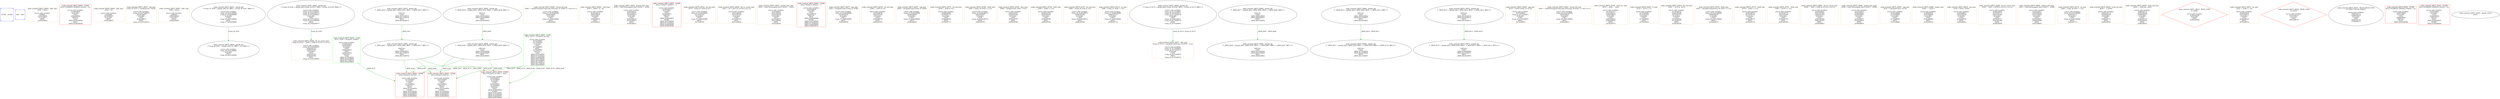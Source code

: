 digraph G {
0[color=blue,shape=Msquare,label="ENTRY - ENTRY"];
1[color=blue,shape=Msquare,label="EXIT - EXIT"];
2[color=burlywood,shape=box,label="make_oriented_28870_29605 - addr_expr\n_8334 = (&(i));\n\nsource code variables:\ni(28861)\n_8334(29604)\nSCALARS:\nDEFS:\n_8334(29604)\n"];
3[color=red,shape=box,label="make_oriented_28870_28926 - STORE\nif(1u) (*((TARGET_INDEX*)(_8334))) = 0u;\n\nsource code variables:\n_8334(29604)\nSCALARS:\nUSES:\n_8334(29604)\nVIRTUAL:\nUSES:\n_MEM_8155(28928)\nDEFS:\n_MEM_8156(28929)\n"];
4[color=burlywood,shape=box,label="make_oriented_28870_29608 - addr_expr\n_8335 = a2;\n\nsource code variables:\na2(28868)\n_8335(29607)\nSCALARS:\nDEFS:\n_8335(29607)\n"];
5[color=burlywood,shape=box,label="make_oriented_28870_28927 - nop_expr\nivtmp_54_8157 = (unsigned int) (_8335);\n\nsource code variables:\nivtmp_54_8157(28931)\n_8335(29607)\nSCALARS:\nUSES:\n_8335(29607)\nDEFS:\nivtmp_54_8157(28931)\n"];
6[color=burlywood,shape=box,label="make_oriented_28870_29697 - addr_expr\n_8360 = (&(j));\n\nsource code variables:\nj(28859)\n_8360(29696)\nSCALARS:\nDEFS:\n_8360(29696)\n"];
7[label="make_oriented_28870_28941 - gimple_phi\n/* ivtmp_47_8160 = gimple_phi(<0u, BB2>, <ivtmp_40_8161, BB8>) */\n\nsource code variables:\nivtmp_40_8161(28996)\nivtmp_47_8160(28998)\nSCALARS:\nUSES:\nivtmp_40_8161(28996)\nDEFS:\nivtmp_47_8160(28998)\n"];
8[label="make_oriented_28870_28942 - gimple_phi\n/* ivtmp_54_8162 = gimple_phi(<ivtmp_54_8157, BB2>, <ivtmp_54_8163, BB8>) */\n\nsource code variables:\nivtmp_54_8157(28931)\nivtmp_54_8162(28971)\nivtmp_54_8163(29005)\nSCALARS:\nUSES:\nivtmp_54_8157(28931)\nivtmp_54_8163(29005)\nDEFS:\nivtmp_54_8162(28971)\n"];
9[label="make_oriented_28870_29878 - gimple_phi\n/* _MEM_8416 = gimple_phi(<_MEM_8415, BB2>, <_MEM_8417, BB8>) */\n\nVIRTUAL:\nUSES:\n_MEM_8415(29876)\n_MEM_8417(29879)\nDEFS:\n_MEM_8416(29877)\n"];
10[label="make_oriented_28870_29884 - gimple_phi\n/* _MEM_8419 = gimple_phi(<_MEM_8418, BB2>, <_MEM_8420, BB8>) */\n\nVIRTUAL:\nUSES:\n_MEM_8418(29882)\n_MEM_8420(29885)\nDEFS:\n_MEM_8419(29883)\n"];
11[color=burlywood,shape=box,label="make_oriented_28870_29826 - extract_bit_expr\n_8394 = (_Bool)(((unsigned long long int)(ivtmp_47_8160) >> 0LLU) & 1);\n\nsource code variables:\nivtmp_47_8160(28998)\n_8394(29825)\nSCALARS:\nUSES:\nivtmp_47_8160(28998)\nDEFS:\n_8394(29825)\n"];
12[color=burlywood,shape=box,label="make_oriented_28870_28944 - cond_expr\n_8165 = _8394 ? 3u : 0u;\n\nsource code variables:\n_8165(29012)\n_8394(29825)\nSCALARS:\nUSES:\n_8394(29825)\nDEFS:\n_8165(29012)\n"];
13[color=burlywood,shape=box,label="make_oriented_28870_29622 - pointer_plus_expr\n_8339 = (char*)(((unsigned char*)_8335) + _8165);\n\nsource code variables:\n_8165(29012)\n_8335(29607)\n_8339(29621)\nSCALARS:\nUSES:\n_8165(29012)\n_8335(29607)\nDEFS:\n_8339(29621)\n"];
14[color=red,shape=box,label="make_oriented_28870_28945 - STORE\nif(1u) (*((char*)(_8339))) = -1;\n\nsource code variables:\n_8339(29621)\nSCALARS:\nUSES:\n_8339(29621)\nVIRTUAL:\nDEFS:\n_MEM_8166(28957)\nOVERS:\n_MEM_8167(28950)\n_MEM_8170(28952)\n_MEM_8168(28956)\n_MEM_8169(28958)\n"];
15[color=burlywood,shape=box,label="make_oriented_28870_29744 - bit_and_expr\n_8373 = ivtmp_47_8160 & (1u);\n\nsource code variables:\nivtmp_47_8160(28998)\n_8373(29743)\nSCALARS:\nUSES:\nivtmp_47_8160(28998)\nDEFS:\n_8373(29743)\n"];
16[color=burlywood,shape=box,label="make_oriented_28870_29629 - bit_ior_concat_expr\n_8341 = 2u | (_8373 & ((1ULL<<1u)-1));\n\nsource code variables:\n_8341(29628)\n_8373(29743)\nSCALARS:\nUSES:\n_8373(29743)\nDEFS:\n_8341(29628)\n"];
17[color=burlywood,shape=box,label="make_oriented_28870_29635 - pointer_plus_expr\n_8343 = (char*)(((unsigned char*)_8335) + _8341);\n\nsource code variables:\n_8335(29607)\n_8341(29628)\n_8343(29634)\nSCALARS:\nUSES:\n_8335(29607)\n_8341(29628)\nDEFS:\n_8343(29634)\n"];
18[color=red,shape=box,label="make_oriented_28870_28946 - STORE\nif(1u) (*((char*)(_8343))) = -1;\n\nsource code variables:\n_8343(29634)\nSCALARS:\nUSES:\n_8343(29634)\nVIRTUAL:\nDEFS:\n_MEM_8169(28958)\nOVERS:\n_MEM_8167(28950)\n_MEM_8170(28952)\n_MEM_8168(28956)\n_MEM_8166(28957)\n"];
19[color=burlywood,shape=box,label="make_oriented_28870_29679 - nop_expr\n_8355 = (unsigned long) (ivtmp_47_8160);\n\nsource code variables:\nivtmp_47_8160(28998)\n_8355(29678)\nSCALARS:\nUSES:\nivtmp_47_8160(28998)\nDEFS:\n_8355(29678)\n"];
20[color=burlywood,shape=box,label="make_oriented_28870_29784 - bit_and_expr\n_8382 = _8355 & (1u);\n\nsource code variables:\n_8355(29678)\n_8382(29783)\nSCALARS:\nUSES:\n_8355(29678)\nDEFS:\n_8382(29783)\n"];
21[color=burlywood,shape=box,label="make_oriented_28870_29657 - nop_expr\n_8348 = (unsigned long) (ivtmp_47_8160);\n\nsource code variables:\nivtmp_47_8160(28998)\n_8348(29656)\nSCALARS:\nUSES:\nivtmp_47_8160(28998)\nDEFS:\n_8348(29656)\n"];
22[color=burlywood,shape=box,label="make_oriented_28870_29772 - bit_and_expr\n_8378 = _8348 & (1u);\n\nsource code variables:\n_8348(29656)\n_8378(29771)\nSCALARS:\nUSES:\n_8348(29656)\nDEFS:\n_8378(29771)\n"];
23[color=burlywood,shape=box,label="make_oriented_28870_29788 - rshift_expr\n_8383 = ivtmp_54_8162 >> (1u);\n\nsource code variables:\nivtmp_54_8162(28971)\n_8383(29787)\nSCALARS:\nUSES:\nivtmp_54_8162(28971)\nDEFS:\n_8383(29787)\n"];
24[color=burlywood,shape=box,label="make_oriented_28870_29791 - plus_expr\n_8384 = (unsigned int)(_8383 + (1u));\n\nsource code variables:\n_8383(29787)\n_8384(29790)\nSCALARS:\nUSES:\n_8383(29787)\nDEFS:\n_8384(29790)\n"];
25[color=burlywood,shape=box,label="make_oriented_28870_29794 - lshift_expr\n_8385 = _8384 << (1u);\n\nsource code variables:\n_8384(29790)\n_8385(29793)\nSCALARS:\nUSES:\n_8384(29790)\nDEFS:\n_8385(29793)\n"];
26[color=burlywood,shape=box,label="make_oriented_28870_29797 - bit_and_expr\n_8386 = ivtmp_54_8162 & (1u);\n\nsource code variables:\nivtmp_54_8162(28971)\n_8386(29796)\nSCALARS:\nUSES:\nivtmp_54_8162(28971)\nDEFS:\n_8386(29796)\n"];
27[color=burlywood,shape=box,label="make_oriented_28870_29006 - bit_ior_concat_expr\nivtmp_54_8163 = _8385 | (_8386 & ((1ULL<<1u)-1));\n\nsource code variables:\nivtmp_54_8163(29005)\n_8385(29793)\n_8386(29796)\nSCALARS:\nUSES:\n_8385(29793)\n_8386(29796)\nDEFS:\nivtmp_54_8163(29005)\n"];
28[color=burlywood,shape=box,label="make_oriented_28870_29714 - ne_expr\n_8366 = ivtmp_47_8160 != (1u);\n\nsource code variables:\nivtmp_47_8160(28998)\n_8366(29713)\nSCALARS:\nUSES:\nivtmp_47_8160(28998)\nDEFS:\n_8366(29713)\n"];
29[label="make_oriented_28870_29000 - gimple_phi\n/* ivtmp_40_8161 = gimple_phi(<0u, BB3>, <1u, BB8>) */\n\nsource code variables:\nivtmp_40_8161(28996)\nSCALARS:\nDEFS:\nivtmp_40_8161(28996)\n"];
30[label="make_oriented_28870_28969 - gimple_phi\n/* ivtmp_43_8172 = gimple_phi(<ivtmp_54_8162, BB3>, <ivtmp_43_8173, BB8>) */\n\nsource code variables:\nivtmp_43_8172(28967)\nivtmp_54_8162(28971)\nivtmp_43_8173(28972)\nSCALARS:\nUSES:\nivtmp_54_8162(28971)\nivtmp_43_8173(28972)\nDEFS:\nivtmp_43_8172(28967)\n"];
31[label="make_oriented_28870_29860 - gimple_phi\n/* _MEM_8407 = gimple_phi(<_MEM_8406, BB3>, <_MEM_8408, BB8>) */\n\nVIRTUAL:\nUSES:\n_MEM_8406(29858)\n_MEM_8408(29861)\nDEFS:\n_MEM_8407(29859)\n"];
32[label="make_oriented_28870_29866 - gimple_phi\n/* _MEM_8410 = gimple_phi(<_MEM_8409, BB3>, <_MEM_8411, BB8>) */\n\nVIRTUAL:\nUSES:\n_MEM_8409(29864)\n_MEM_8411(29867)\nDEFS:\n_MEM_8410(29865)\n"];
33[label="make_oriented_28870_29872 - gimple_phi\n/* _MEM_8413 = gimple_phi(<_MEM_8412, BB3>, <_MEM_8414, BB8>) */\n\nVIRTUAL:\nUSES:\n_MEM_8412(29870)\n_MEM_8414(29873)\nDEFS:\n_MEM_8413(29871)\n"];
34[label="make_oriented_28870_29880 - gimple_phi\n/* _MEM_8417 = gimple_phi(<_MEM_8166, BB3>, <_MEM_8417, BB8>) */\n\nVIRTUAL:\nUSES:\n_MEM_8166(28957)\n_MEM_8417(29879)\nDEFS:\n_MEM_8417(29879)\n"];
35[label="make_oriented_28870_29886 - gimple_phi\n/* _MEM_8420 = gimple_phi(<_MEM_8169, BB3>, <_MEM_8420, BB8>) */\n\nVIRTUAL:\nUSES:\n_MEM_8169(28958)\n_MEM_8420(29885)\nDEFS:\n_MEM_8420(29885)\n"];
36[color=burlywood,shape=box,label="make_oriented_28870_28965 - nop_expr\n_8174 = (void*) (ivtmp_43_8172);\n\nsource code variables:\n_8174(28962)\nivtmp_43_8172(28967)\nSCALARS:\nUSES:\nivtmp_43_8172(28967)\nDEFS:\n_8174(28962)\n"];
37[color=green,shape=box,label="make_oriented_28870_28991 - LOAD\nif(1u) _8175 = (*((char*)(_8174)));\n\nsource code variables:\n_8174(28962)\n_8175(28990)\nSCALARS:\nUSES:\n_8174(28962)\nDEFS:\n_8175(28990)\nVIRTUAL:\nUSES:\n_MEM_8167(28950)\n_MEM_8170(28952)\n_MEM_8168(28956)\n_MEM_8407(29859)\n_MEM_8410(29865)\n_MEM_8413(29871)\n_MEM_8417(29879)\n_MEM_8420(29885)\n"];
38[color=burlywood,shape=box,label="make_oriented_28870_29822 - extract_bit_expr\n_8393 = (_Bool)(((unsigned long long int)(ivtmp_40_8161) >> 0LLU) & 1);\n\nsource code variables:\nivtmp_40_8161(28996)\n_8393(29821)\nSCALARS:\nUSES:\nivtmp_40_8161(28996)\nDEFS:\n_8393(29821)\n"];
39[color=burlywood,shape=box,label="make_oriented_28870_29758 - truth_xor_expr\n_8374 = _8394 ^ _8393;\n\nsource code variables:\n_8374(29757)\n_8393(29821)\n_8394(29825)\nSCALARS:\nUSES:\n_8393(29821)\n_8394(29825)\nDEFS:\n_8374(29757)\n"];
40[color=burlywood,shape=box,label="make_oriented_28870_29023 - lt_expr\n_8179 = _8175 < (-1);\n\nsource code variables:\n_8175(28990)\n_8179(29035)\nSCALARS:\nUSES:\n_8175(28990)\nDEFS:\n_8179(29035)\n"];
41[color=burlywood,shape=box,label="make_oriented_28870_29024 - bit_and_expr\n_8180 = _8179 & _8374;\n\nsource code variables:\n_8179(29035)\n_8180(29038)\n_8374(29757)\nSCALARS:\nUSES:\n_8179(29035)\n_8374(29757)\nDEFS:\n_8180(29038)\n"];
42[color=burlywood,shape=box,label="make_oriented_28870_29676 - lshift_expr\n_8354 = (unsigned long)(ivtmp_40_8161) << (1u);\n\nsource code variables:\nivtmp_40_8161(28996)\n_8354(29675)\nSCALARS:\nUSES:\nivtmp_40_8161(28996)\nDEFS:\n_8354(29675)\n"];
43[color=burlywood,shape=box,label="make_oriented_28870_29776 - rshift_expr\n_8379 = _8354 >> (1u);\n\nsource code variables:\n_8354(29675)\n_8379(29775)\nSCALARS:\nUSES:\n_8354(29675)\nDEFS:\n_8379(29775)\n"];
44[color=burlywood,shape=box,label="make_oriented_28870_29781 - lshift_expr\n_8381 = _8379 << (1u);\n\nsource code variables:\n_8379(29775)\n_8381(29780)\nSCALARS:\nUSES:\n_8379(29775)\nDEFS:\n_8381(29780)\n"];
45[color=burlywood,shape=box,label="make_oriented_28870_29682 - bit_ior_concat_expr\n_8356 = _8381 | (_8382 & ((1ULL<<1u)-1));\n\nsource code variables:\n_8356(29681)\n_8381(29780)\n_8382(29783)\nSCALARS:\nUSES:\n_8381(29780)\n_8382(29783)\nDEFS:\n_8356(29681)\n"];
46[color=burlywood,shape=box,label="make_oriented_28870_29688 - pointer_plus_expr\n_8358 = (char*)(((unsigned char*)_8335) + _8356);\n\nsource code variables:\n_8335(29607)\n_8356(29681)\n_8358(29687)\nSCALARS:\nUSES:\n_8335(29607)\n_8356(29681)\nDEFS:\n_8358(29687)\n"];
47[color=burlywood,shape=box,label="make_oriented_28870_28987 - nop_expr\n_8181 = (unsigned char) (_8175);\n\nsource code variables:\n_8181(28986)\n_8175(28990)\nSCALARS:\nUSES:\n_8175(28990)\nDEFS:\n_8181(28986)\n"];
48[color=burlywood,shape=box,label="make_oriented_28870_28980 - negate_expr\n_8182 =  -(_8181);\n\nsource code variables:\n_8182(28978)\n_8181(28986)\nSCALARS:\nUSES:\n_8181(28986)\nDEFS:\n_8182(28978)\n"];
49[color=burlywood,shape=box,label="make_oriented_28870_28976 - nop_expr\n_8183 = (char) (_8182);\n\nsource code variables:\n_8183(28961)\n_8182(28978)\nSCALARS:\nUSES:\n_8182(28978)\nDEFS:\n_8183(28961)\n"];
50[color=burlywood,shape=box,label="make_oriented_28870_29660 - bit_ior_concat_expr\n_8349 = _8381 | (_8378 & ((1ULL<<1u)-1));\n\nsource code variables:\n_8349(29659)\n_8378(29771)\n_8381(29780)\nSCALARS:\nUSES:\n_8378(29771)\n_8381(29780)\nDEFS:\n_8349(29659)\n"];
51[color=burlywood,shape=box,label="make_oriented_28870_29666 - pointer_plus_expr\n_8351 = (char*)(((unsigned char*)_8335) + _8349);\n\nsource code variables:\n_8335(29607)\n_8349(29659)\n_8351(29665)\nSCALARS:\nUSES:\n_8335(29607)\n_8349(29659)\nDEFS:\n_8351(29665)\n"];
52[color=burlywood,shape=box,label="make_oriented_28870_28973 - plus_expr\nivtmp_43_8173 = (unsigned int)(ivtmp_43_8172 + (1u));\n\nsource code variables:\nivtmp_43_8172(28967)\nivtmp_43_8173(28972)\nSCALARS:\nUSES:\nivtmp_43_8172(28967)\nDEFS:\nivtmp_43_8173(28972)\n"];
53[color=burlywood,shape=box,label="make_oriented_28870_29712 - ne_expr\n_8365 = ivtmp_40_8161 != (1u);\n\nsource code variables:\nivtmp_40_8161(28996)\n_8365(29711)\nSCALARS:\nUSES:\nivtmp_40_8161(28996)\nDEFS:\n_8365(29711)\n"];
54[color=burlywood,shape=box,label="make_oriented_28870_29835 - truth_not_expr\n_8395 =  !(_8365);\n\nsource code variables:\n_8365(29711)\n_8395(29834)\nSCALARS:\nUSES:\n_8365(29711)\nDEFS:\n_8395(29834)\n"];
55[color=burlywood,shape=box,label="make_oriented_28870_29838 - truth_and_expr\n_8396 = _8366 && _8395;\n\nsource code variables:\n_8366(29713)\n_8395(29834)\n_8396(29837)\nSCALARS:\nUSES:\n_8366(29713)\n_8395(29834)\nDEFS:\n_8396(29837)\n"];
56[color=red,shape=diamond,label="make_oriented_28870_29025 - READ_COND\nif (_8180)\n\nsource code variables:\n_8180(29038)\nSCALARS:\nUSES:\n_8180(29038)\n"];
57[color=red,shape=box,label="make_oriented_28870_28959 - STORE\nif(1u) (*((char*)(_8174))) = _8183;\n\nsource code variables:\n_8183(28961)\n_8174(28962)\nSCALARS:\nUSES:\n_8183(28961)\n_8174(28962)\nVIRTUAL:\nDEFS:\n_MEM_8168(28956)\nOVERS:\n_MEM_8167(28950)\n_MEM_8170(28952)\n_MEM_8166(28957)\n_MEM_8169(28958)\n"];
58[color=green,shape=box,label="make_oriented_28870_29041 - LOAD\nif(1u) _8184 = (*((char*)(_8358)));\n\nsource code variables:\n_8184(29043)\n_8358(29687)\nSCALARS:\nUSES:\n_8358(29687)\nDEFS:\n_8184(29043)\nVIRTUAL:\nUSES:\n_MEM_8170(28952)\n_MEM_8410(29865)\n_MEM_8417(29879)\n_MEM_8420(29885)\n"];
59[color=red,shape=box,label="make_oriented_28870_28953 - STORE\nif(1u) (*((char*)(_8351))) = -1;\n\nsource code variables:\n_8351(29665)\nSCALARS:\nUSES:\n_8351(29665)\nVIRTUAL:\nDEFS:\n_MEM_8167(28950)\nOVERS:\n_MEM_8170(28952)\n_MEM_8168(28956)\n_MEM_8166(28957)\n_MEM_8169(28958)\n"];
60[label="make_oriented_28870_29862 - gimple_phi\n/* _MEM_8408 = gimple_phi(<_MEM_8167, BB5>, <_MEM_8407, BB6>, <_MEM_8407, BB7>) */\n\nVIRTUAL:\nUSES:\n_MEM_8167(28950)\n_MEM_8407(29859)\nDEFS:\n_MEM_8408(29861)\n"];
61[color=burlywood,shape=box,label="make_oriented_28870_29673 - ge_expr\n_8353 = _8184 >= (0);\n\nsource code variables:\n_8184(29043)\n_8353(29672)\nSCALARS:\nUSES:\n_8184(29043)\nDEFS:\n_8353(29672)\n"];
62[color=red,shape=diamond,label="make_oriented_28870_29042 - READ_COND\nif (_8353)\n\nsource code variables:\n_8353(29672)\nSCALARS:\nUSES:\n_8353(29672)\n"];
63[color=red,shape=box,label="make_oriented_28870_28993 - STORE\nif(1u) (*((char*)(_8174))) = -1;\n\nsource code variables:\n_8174(28962)\nSCALARS:\nUSES:\n_8174(28962)\nVIRTUAL:\nDEFS:\n_MEM_8170(28952)\nOVERS:\n_MEM_8167(28950)\n_MEM_8168(28956)\n_MEM_8166(28957)\n_MEM_8169(28958)\n"];
64[label="make_oriented_28870_29868 - gimple_phi\n/* _MEM_8411 = gimple_phi(<_MEM_8410, BB5>, <_MEM_8410, BB6>, <_MEM_8170, BB7>) */\n\nVIRTUAL:\nUSES:\n_MEM_8170(28952)\n_MEM_8410(29865)\nDEFS:\n_MEM_8411(29867)\n"];
65[label="make_oriented_28870_29874 - gimple_phi\n/* _MEM_8414 = gimple_phi(<_MEM_8168, BB5>, <_MEM_8413, BB6>, <_MEM_8413, BB7>) */\n\nVIRTUAL:\nUSES:\n_MEM_8168(28956)\n_MEM_8413(29871)\nDEFS:\n_MEM_8414(29873)\n"];
66[label="make_oriented_28870_29832 - MULTI_READ_COND\nif (_8365 /* else if(_8396)*/)\n\nsource code variables:\n_8365(29711)\n_8396(29837)\nSCALARS:\nUSES:\n_8365(29711)\n_8396(29837)\n"];
67[color=red,shape=box,label="make_oriented_28870_29052 - STORE\nif(1u) (*((TARGET_INDEX*)(_8360))) = 2u;\n\nsource code variables:\n_8360(29696)\nSCALARS:\nUSES:\n_8360(29696)\nVIRTUAL:\nDEFS:\n_MEM_8185(29056)\n"];
68[color=red,shape=box,label="make_oriented_28870_29053 - STORE\nif(1u) (*((TARGET_INDEX*)(_8334))) = 2u;\n\nsource code variables:\n_8334(29604)\nSCALARS:\nUSES:\n_8334(29604)\nVIRTUAL:\nDEFS:\n_MEM_8186(29057)\nOVERS:\n_MEM_8156(28929)\n"];
69[label="make_oriented_28870_29054 - gimple_return\nreturn ;\n\n"];
7->29 [color=green4,label="ivtmp_40_8161"];
8->27 [color=green4,label="ivtmp_54_8163"];
30->52 [color=green4,label="ivtmp_43_8172, ivtmp_43_8173"];
9->34 [color=green4,label="_MEM_8417"];
10->35 [color=green4,label="_MEM_8420"];
31->60 [color=green4,label="_MEM_8407, _MEM_8408"];
32->64 [color=green4,label="_MEM_8410, _MEM_8411"];
33->65 [color=green4,label="_MEM_8413, _MEM_8414"];
34->63 [color=green4,label="_MEM_8166"];
34->57 [color=green4,label="_MEM_8166"];
34->59 [color=green4,label="_MEM_8166"];
35->63 [color=green4,label="_MEM_8169"];
35->57 [color=green4,label="_MEM_8169"];
35->59 [color=green4,label="_MEM_8169"];
37->59 [color=green4,label="_MEM_8167, _MEM_8170, _MEM_8168"];
37->63 [color=green4,label="_MEM_8167, _MEM_8170, _MEM_8168"];
37->57 [color=green4,label="_MEM_8167, _MEM_8170, _MEM_8168"];
58->63 [color=green4,label="_MEM_8170"];
}
